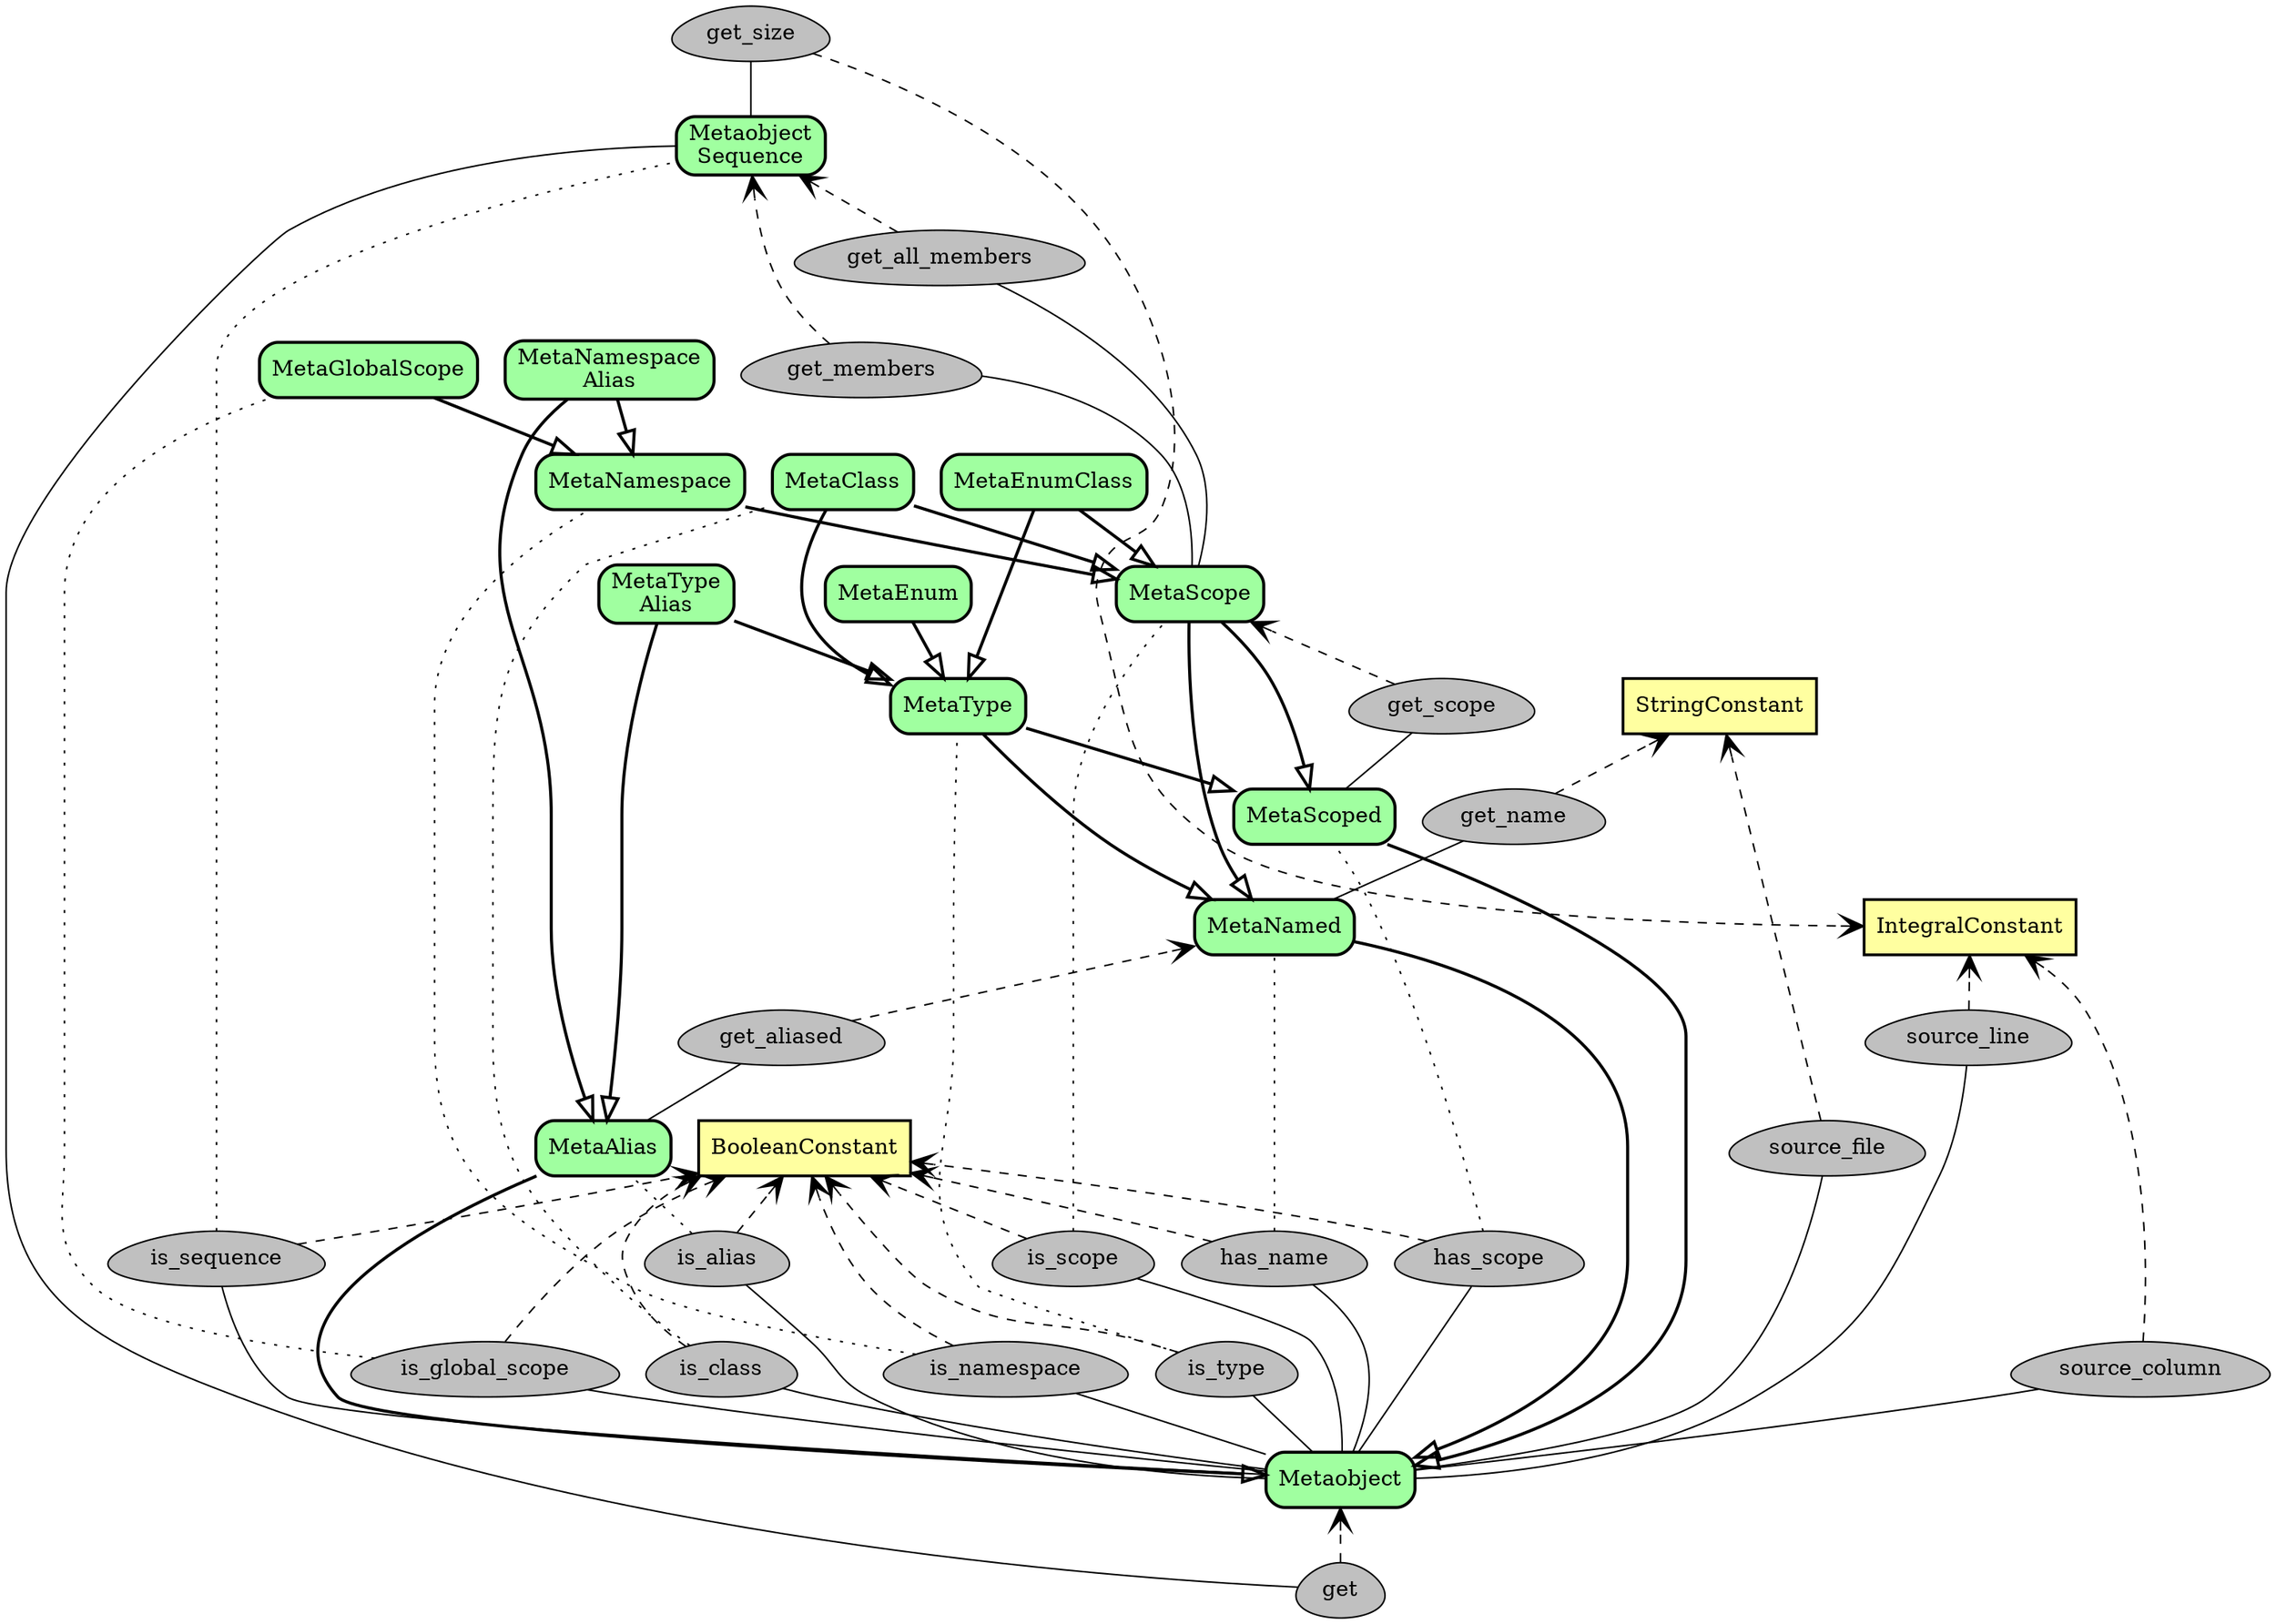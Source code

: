 digraph metaobjects {
	overlap=false
	rankdir=BT
	ranksep=0.5
	maxiter=100000

	subgraph {
		node [penwidth=1.8,style="filled",shape="box",fillcolor="#ffffa0"]
		StringConstant
		IntegralConstant
		BooleanConstant
	}

	node [penwidth=2,style="rounded,filled",shape="box",fillcolor="#a0ffa0"]
	Metaobject 
	MetaNamed
	MetaScoped
	MetaScope
	MetaAlias
	MetaNamespace
	MetaNamespaceAlias [label="MetaNamespace\nAlias"]
	MetaGlobalScope
	MetaType
	MetaTypeAlias [label="MetaType\nAlias"]
	MetaClass
	MetaEnum
	MetaEnumClass

	MetaobjectSequence [label="Metaobject\nSequence"]

	node [penwidth=1,style="filled",shape="egg",fillcolor="#c0c0c0"]

	is_sequence

	subgraph {
		rank=same
		is_namespace
		is_global_scope
		is_type
		is_class
	}
	subgraph {
		rank=same
		has_name
		has_scope
		is_scope
		is_alias
	}
	subgraph {
		source_file
		source_line
		source_column
		source_file -> source_line [style="invisible",dir="none"]
	}

	is_namespace -> has_name [style="invisible",dir="none"]
	has_name -> source_file [style="invisible",dir="none"]

	get_name
	get_scope
	get_aliased
	get_members
	get_all_members
	get_size
	get

	edge [penwidth=2,dir="both",arrowsize=1.5,arrowtail="onormal",arrowhead="none"]

	Metaobject -> MetaNamed
	Metaobject -> MetaScoped
	Metaobject -> MetaAlias

	MetaNamed -> MetaScope
	MetaScoped -> MetaScope

	MetaScope -> MetaNamespace
	MetaNamespace -> MetaNamespaceAlias
	MetaAlias -> MetaNamespaceAlias
	MetaNamespace -> MetaGlobalScope

	MetaNamed -> MetaType
	MetaScoped -> MetaType
	MetaType -> MetaTypeAlias
	MetaAlias -> MetaTypeAlias

	MetaType -> MetaScope [style="invisible",dir="none"]
	MetaNamed -> MetaScoped [style="invisible",dir="none"]

	MetaType -> MetaClass
	MetaScope -> MetaClass

	MetaType -> MetaEnum

	MetaType -> MetaEnumClass
	MetaScope -> MetaEnumClass

	edge [penwidth=1,arrowhead="none",arrowtail="none",style="solid"]
	Metaobject -> is_sequence
	Metaobject -> is_namespace
	Metaobject -> is_global_scope
	Metaobject -> is_type
	Metaobject -> is_class
	Metaobject -> has_name
	Metaobject -> has_scope
	Metaobject -> is_scope
	Metaobject -> is_alias

	Metaobject -> source_file
	Metaobject -> source_line
	Metaobject -> source_column

	MetaobjectSequence -> get [constraint=false]
	MetaobjectSequence -> get_size
	MetaNamed -> get_name
	MetaScoped -> get_scope
	MetaScope -> get_members
	MetaScope -> get_all_members
	MetaAlias -> get_aliased

	MetaClass -> get_members [style="invisible",dir="none"]
	MetaNamespace -> get_members [style="invisible",dir="none"]
	get_members -> get_all_members [style="invisible",dir="none"]
	get_name -> get_scope [style="invisible",dir="none"]

	edge [penwidth=1,arrowhead="vee",style="dashed"]
	is_sequence -> BooleanConstant
	is_namespace -> BooleanConstant
	is_global_scope -> BooleanConstant
	is_type -> BooleanConstant
	is_class -> BooleanConstant
	has_name -> BooleanConstant
	has_scope -> BooleanConstant
	is_scope -> BooleanConstant
	is_alias -> BooleanConstant

	source_file -> StringConstant
	source_line -> IntegralConstant
	source_column -> IntegralConstant

	get -> Metaobject
	get_size -> IntegralConstant [constraint=false]
	get_name -> StringConstant
	get_scope -> MetaScope
	get_members -> MetaobjectSequence
	get_all_members -> MetaobjectSequence
	get_aliased -> MetaNamed

	edge [penwidth=1,arrowhead="none",style="dotted"]
	is_sequence -> MetaobjectSequence
	is_namespace -> MetaNamespace
	is_global_scope -> MetaGlobalScope
	is_type -> MetaType
	is_class -> MetaClass
	has_name -> MetaNamed
	has_scope -> MetaScoped
	is_scope -> MetaScope
	is_alias -> MetaAlias

}
